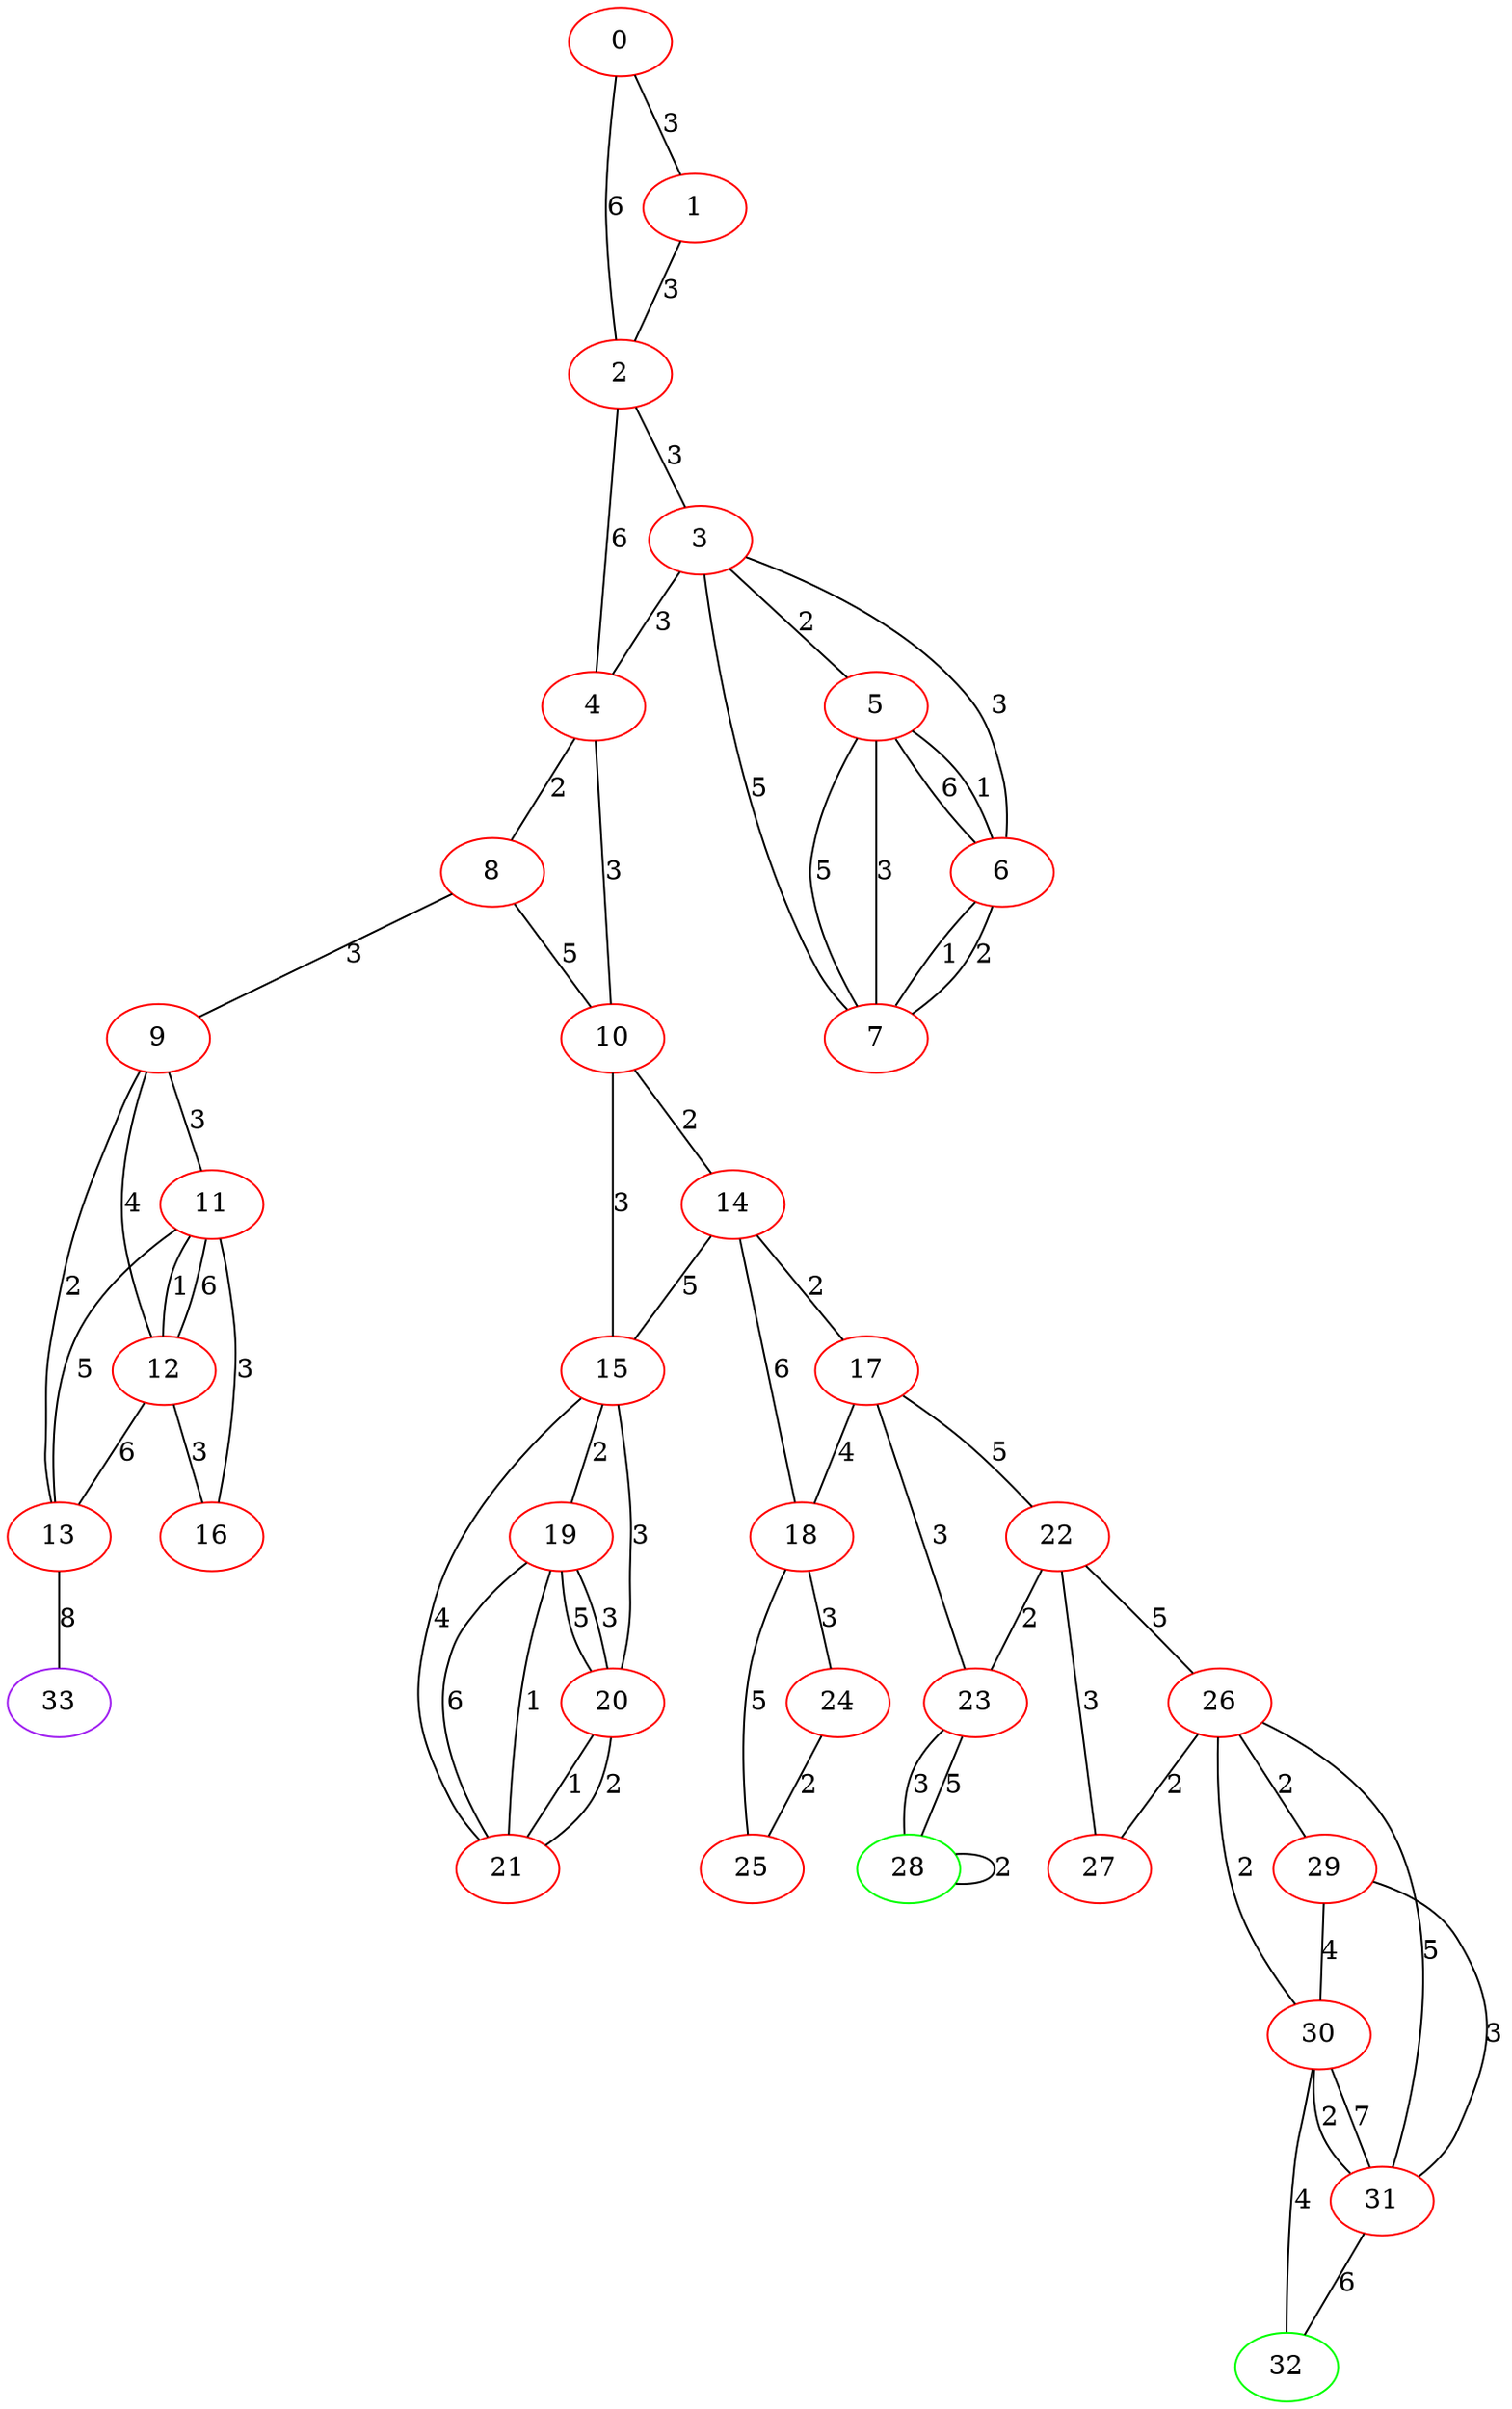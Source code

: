 graph "" {
0 [color=red, weight=1];
1 [color=red, weight=1];
2 [color=red, weight=1];
3 [color=red, weight=1];
4 [color=red, weight=1];
5 [color=red, weight=1];
6 [color=red, weight=1];
7 [color=red, weight=1];
8 [color=red, weight=1];
9 [color=red, weight=1];
10 [color=red, weight=1];
11 [color=red, weight=1];
12 [color=red, weight=1];
13 [color=red, weight=1];
14 [color=red, weight=1];
15 [color=red, weight=1];
16 [color=red, weight=1];
17 [color=red, weight=1];
18 [color=red, weight=1];
19 [color=red, weight=1];
20 [color=red, weight=1];
21 [color=red, weight=1];
22 [color=red, weight=1];
23 [color=red, weight=1];
24 [color=red, weight=1];
25 [color=red, weight=1];
26 [color=red, weight=1];
27 [color=red, weight=1];
28 [color=green, weight=2];
29 [color=red, weight=1];
30 [color=red, weight=1];
31 [color=red, weight=1];
32 [color=green, weight=2];
33 [color=purple, weight=4];
0 -- 1  [key=0, label=3];
0 -- 2  [key=0, label=6];
1 -- 2  [key=0, label=3];
2 -- 3  [key=0, label=3];
2 -- 4  [key=0, label=6];
3 -- 4  [key=0, label=3];
3 -- 5  [key=0, label=2];
3 -- 6  [key=0, label=3];
3 -- 7  [key=0, label=5];
4 -- 8  [key=0, label=2];
4 -- 10  [key=0, label=3];
5 -- 6  [key=0, label=6];
5 -- 6  [key=1, label=1];
5 -- 7  [key=0, label=5];
5 -- 7  [key=1, label=3];
6 -- 7  [key=0, label=1];
6 -- 7  [key=1, label=2];
8 -- 9  [key=0, label=3];
8 -- 10  [key=0, label=5];
9 -- 11  [key=0, label=3];
9 -- 12  [key=0, label=4];
9 -- 13  [key=0, label=2];
10 -- 14  [key=0, label=2];
10 -- 15  [key=0, label=3];
11 -- 16  [key=0, label=3];
11 -- 12  [key=0, label=1];
11 -- 12  [key=1, label=6];
11 -- 13  [key=0, label=5];
12 -- 16  [key=0, label=3];
12 -- 13  [key=0, label=6];
13 -- 33  [key=0, label=8];
14 -- 17  [key=0, label=2];
14 -- 18  [key=0, label=6];
14 -- 15  [key=0, label=5];
15 -- 19  [key=0, label=2];
15 -- 20  [key=0, label=3];
15 -- 21  [key=0, label=4];
17 -- 18  [key=0, label=4];
17 -- 22  [key=0, label=5];
17 -- 23  [key=0, label=3];
18 -- 24  [key=0, label=3];
18 -- 25  [key=0, label=5];
19 -- 20  [key=0, label=5];
19 -- 20  [key=1, label=3];
19 -- 21  [key=0, label=6];
19 -- 21  [key=1, label=1];
20 -- 21  [key=0, label=1];
20 -- 21  [key=1, label=2];
22 -- 26  [key=0, label=5];
22 -- 27  [key=0, label=3];
22 -- 23  [key=0, label=2];
23 -- 28  [key=0, label=3];
23 -- 28  [key=1, label=5];
24 -- 25  [key=0, label=2];
26 -- 30  [key=0, label=2];
26 -- 27  [key=0, label=2];
26 -- 29  [key=0, label=2];
26 -- 31  [key=0, label=5];
28 -- 28  [key=0, label=2];
29 -- 30  [key=0, label=4];
29 -- 31  [key=0, label=3];
30 -- 32  [key=0, label=4];
30 -- 31  [key=0, label=2];
30 -- 31  [key=1, label=7];
31 -- 32  [key=0, label=6];
}
